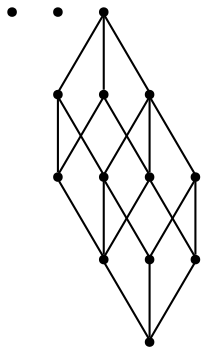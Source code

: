 graph {
  node [shape=point,comment="{\"directed\":false,\"doi\":\"10.1007/978-3-319-50106-2_14\",\"figure\":\"3 (3)\"}"]

  v0 [pos="1547.3215765607326,296.62079949033546"]
  v1 [pos="1357.4204264751193,365.66858120258564"]
  v2 [pos="1271.102551430562,262.0917977777756"]
  v3 [pos="1236.5762026268026,296.61560914935274"]
  v4 [pos="1271.1025514305622,365.66641922288073"]
  v5 [pos="1271.102551430562,469.2483929886735"]
  v6 [pos="1236.5762026268026,400.20061127642333"]
  v7 [pos="1236.5762026268026,503.77419147395005"]
  v8 [pos="1202.0498538230427,262.0917977777756"]
  v9 [pos="1167.5235050192828,296.61560914935274"]
  v10 [pos="1202.0498538230427,365.66641922288073"]
  v11 [pos="1202.0498538230427,469.2483929886735"]
  v12 [pos="1167.5235050192828,400.20061127642333"]
  v13 [pos="1167.5235050192828,503.77419147395005"]

  v13 -- v7 [id="-2",pos="1167.5235050192828,503.77419147395005 1236.5762026268026,503.77419147395005 1236.5762026268026,503.77419147395005 1236.5762026268026,503.77419147395005"]
  v12 -- v6 [id="-3",pos="1167.5235050192828,400.20061127642333 1236.5762026268026,400.20061127642333 1236.5762026268026,400.20061127642333 1236.5762026268026,400.20061127642333"]
  v9 -- v3 [id="-4",pos="1167.5235050192828,296.61560914935274 1236.5762026268026,296.61560914935274 1236.5762026268026,296.61560914935274 1236.5762026268026,296.61560914935274"]
  v9 -- v12 [id="-7",pos="1167.5235050192828,296.61560914935274 1167.5235050192828,400.20061127642333 1167.5235050192828,400.20061127642333 1167.5235050192828,400.20061127642333"]
  v12 -- v13 [id="-8",pos="1167.5235050192828,400.20061127642333 1167.5235050192828,503.77419147395005 1167.5235050192828,503.77419147395005 1167.5235050192828,503.77419147395005"]
  v11 -- v5 [id="-10",pos="1202.0498538230427,469.2483929886735 1271.102551430562,469.2483929886735 1271.102551430562,469.2483929886735 1271.102551430562,469.2483929886735"]
  v11 -- v13 [id="-11",pos="1202.0498538230427,469.2483929886735 1167.5235050192828,503.77419147395005 1167.5235050192828,503.77419147395005 1167.5235050192828,503.77419147395005"]
  v10 -- v4 [id="-12",pos="1202.0498538230427,365.66641922288073 1271.1025514305622,365.66641922288073 1271.1025514305622,365.66641922288073 1271.1025514305622,365.66641922288073"]
  v10 -- v12 [id="-13",pos="1202.0498538230427,365.66641922288073 1167.5235050192828,400.20061127642333 1167.5235050192828,400.20061127642333 1167.5235050192828,400.20061127642333"]
  v8 -- v9 [id="-14",pos="1202.0498538230427,262.0917977777756 1167.5235050192828,296.61560914935274 1167.5235050192828,296.61560914935274 1167.5235050192828,296.61560914935274"]
  v8 -- v2 [id="-15",pos="1202.0498538230427,262.0917977777756 1271.102551430562,262.0917977777756 1271.102551430562,262.0917977777756 1271.102551430562,262.0917977777756"]
  v8 -- v10 [id="-20",pos="1202.0498538230427,262.0917977777756 1202.0498538230427,365.66641922288073 1202.0498538230427,365.66641922288073 1202.0498538230427,365.66641922288073"]
  v10 -- v11 [id="-21",pos="1202.0498538230427,365.66641922288073 1202.0498538230427,469.2483929886735 1202.0498538230427,469.2483929886735 1202.0498538230427,469.2483929886735"]
  v3 -- v6 [id="-26",pos="1236.5762026268026,296.61560914935274 1236.5762026268026,400.20061127642333 1236.5762026268026,400.20061127642333 1236.5762026268026,400.20061127642333"]
  v5 -- v7 [id="-28",pos="1271.102551430562,469.2483929886735 1236.5762026268026,503.77419147395005 1236.5762026268026,503.77419147395005 1236.5762026268026,503.77419147395005"]
  v4 -- v6 [id="-29",pos="1271.1025514305622,365.66641922288073 1236.5762026268026,400.20061127642333 1236.5762026268026,400.20061127642333 1236.5762026268026,400.20061127642333"]
  v2 -- v3 [id="-30",pos="1271.102551430562,262.0917977777756 1236.5762026268026,296.61560914935274 1236.5762026268026,296.61560914935274 1236.5762026268026,296.61560914935274"]
  v6 -- v7 [id="-31",pos="1236.5762026268026,400.20061127642333 1236.5762026268026,503.77419147395005 1236.5762026268026,503.77419147395005 1236.5762026268026,503.77419147395005"]
  v2 -- v4 [id="-35",pos="1271.102551430562,262.0917977777756 1271.1025514305622,365.66641922288073 1271.1025514305622,365.66641922288073 1271.1025514305622,365.66641922288073"]
  v4 -- v5 [id="-36",pos="1271.1025514305622,365.66641922288073 1271.102551430562,469.2483929886735 1271.102551430562,469.2483929886735 1271.102551430562,469.2483929886735"]
}